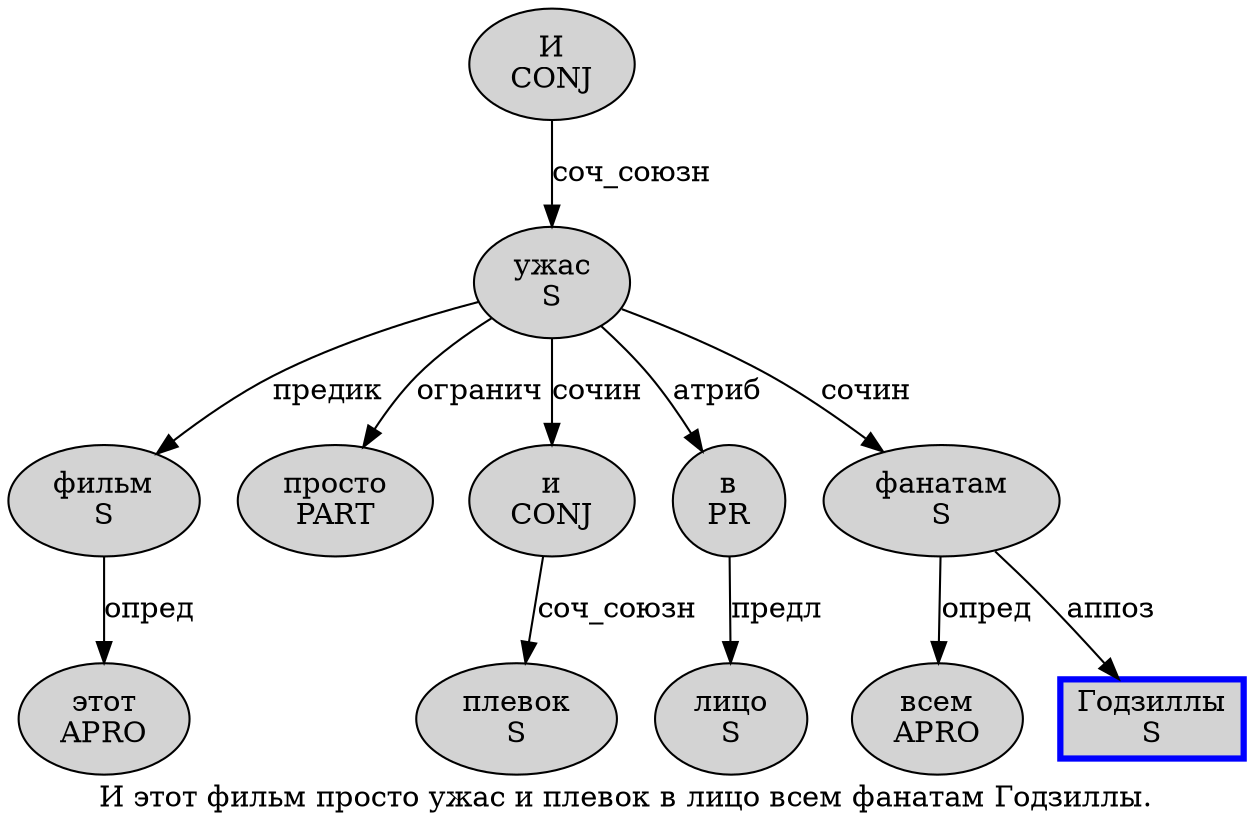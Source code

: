 digraph SENTENCE_4718 {
	graph [label="И этот фильм просто ужас и плевок в лицо всем фанатам Годзиллы."]
	node [style=filled]
		0 [label="И
CONJ" color="" fillcolor=lightgray penwidth=1 shape=ellipse]
		1 [label="этот
APRO" color="" fillcolor=lightgray penwidth=1 shape=ellipse]
		2 [label="фильм
S" color="" fillcolor=lightgray penwidth=1 shape=ellipse]
		3 [label="просто
PART" color="" fillcolor=lightgray penwidth=1 shape=ellipse]
		4 [label="ужас
S" color="" fillcolor=lightgray penwidth=1 shape=ellipse]
		5 [label="и
CONJ" color="" fillcolor=lightgray penwidth=1 shape=ellipse]
		6 [label="плевок
S" color="" fillcolor=lightgray penwidth=1 shape=ellipse]
		7 [label="в
PR" color="" fillcolor=lightgray penwidth=1 shape=ellipse]
		8 [label="лицо
S" color="" fillcolor=lightgray penwidth=1 shape=ellipse]
		9 [label="всем
APRO" color="" fillcolor=lightgray penwidth=1 shape=ellipse]
		10 [label="фанатам
S" color="" fillcolor=lightgray penwidth=1 shape=ellipse]
		11 [label="Годзиллы
S" color=blue fillcolor=lightgray penwidth=3 shape=box]
			5 -> 6 [label="соч_союзн"]
			4 -> 2 [label="предик"]
			4 -> 3 [label="огранич"]
			4 -> 5 [label="сочин"]
			4 -> 7 [label="атриб"]
			4 -> 10 [label="сочин"]
			0 -> 4 [label="соч_союзн"]
			10 -> 9 [label="опред"]
			10 -> 11 [label="аппоз"]
			2 -> 1 [label="опред"]
			7 -> 8 [label="предл"]
}